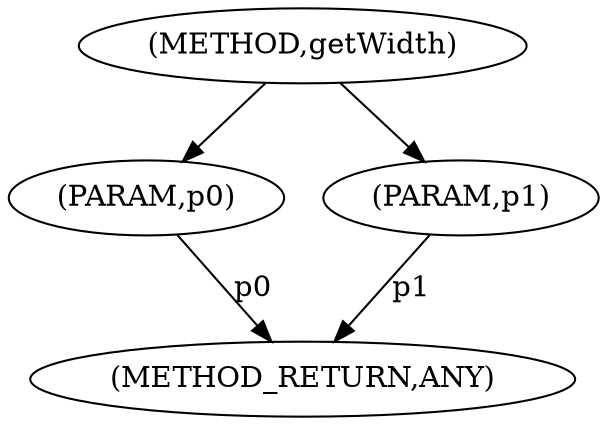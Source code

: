 digraph "getWidth" {  
"1165" [label = <(METHOD,getWidth)> ]
"1169" [label = <(METHOD_RETURN,ANY)> ]
"1166" [label = <(PARAM,p0)> ]
"1167" [label = <(PARAM,p1)> ]
  "1166" -> "1169"  [ label = "p0"] 
  "1167" -> "1169"  [ label = "p1"] 
  "1165" -> "1166" 
  "1165" -> "1167" 
}
